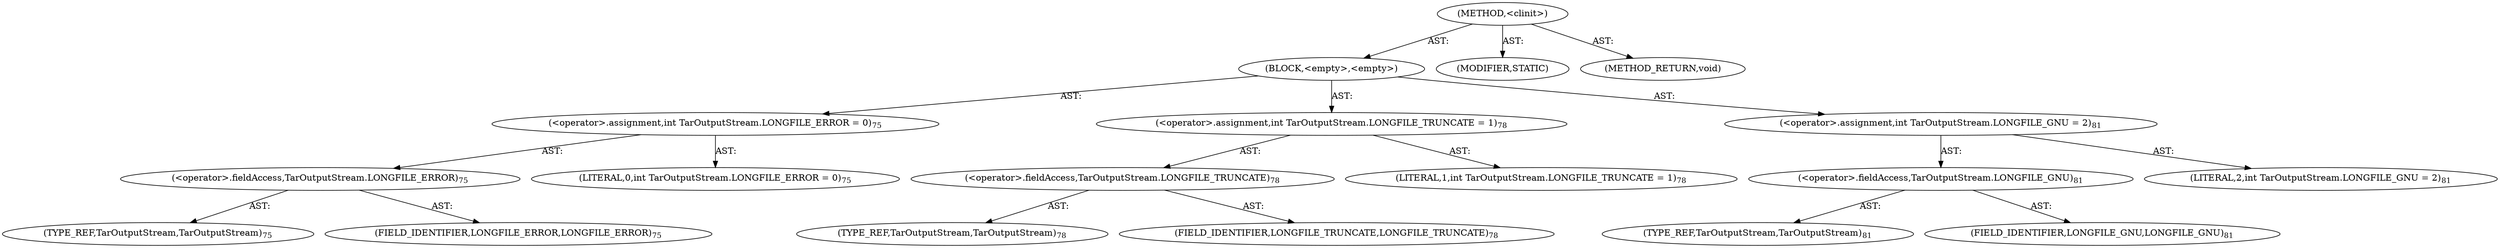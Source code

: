 digraph "&lt;clinit&gt;" {  
"111669149711" [label = <(METHOD,&lt;clinit&gt;)> ]
"25769803810" [label = <(BLOCK,&lt;empty&gt;,&lt;empty&gt;)> ]
"30064771279" [label = <(&lt;operator&gt;.assignment,int TarOutputStream.LONGFILE_ERROR = 0)<SUB>75</SUB>> ]
"30064771280" [label = <(&lt;operator&gt;.fieldAccess,TarOutputStream.LONGFILE_ERROR)<SUB>75</SUB>> ]
"180388626437" [label = <(TYPE_REF,TarOutputStream,TarOutputStream)<SUB>75</SUB>> ]
"55834574934" [label = <(FIELD_IDENTIFIER,LONGFILE_ERROR,LONGFILE_ERROR)<SUB>75</SUB>> ]
"90194313246" [label = <(LITERAL,0,int TarOutputStream.LONGFILE_ERROR = 0)<SUB>75</SUB>> ]
"30064771281" [label = <(&lt;operator&gt;.assignment,int TarOutputStream.LONGFILE_TRUNCATE = 1)<SUB>78</SUB>> ]
"30064771282" [label = <(&lt;operator&gt;.fieldAccess,TarOutputStream.LONGFILE_TRUNCATE)<SUB>78</SUB>> ]
"180388626438" [label = <(TYPE_REF,TarOutputStream,TarOutputStream)<SUB>78</SUB>> ]
"55834574935" [label = <(FIELD_IDENTIFIER,LONGFILE_TRUNCATE,LONGFILE_TRUNCATE)<SUB>78</SUB>> ]
"90194313247" [label = <(LITERAL,1,int TarOutputStream.LONGFILE_TRUNCATE = 1)<SUB>78</SUB>> ]
"30064771283" [label = <(&lt;operator&gt;.assignment,int TarOutputStream.LONGFILE_GNU = 2)<SUB>81</SUB>> ]
"30064771284" [label = <(&lt;operator&gt;.fieldAccess,TarOutputStream.LONGFILE_GNU)<SUB>81</SUB>> ]
"180388626439" [label = <(TYPE_REF,TarOutputStream,TarOutputStream)<SUB>81</SUB>> ]
"55834574936" [label = <(FIELD_IDENTIFIER,LONGFILE_GNU,LONGFILE_GNU)<SUB>81</SUB>> ]
"90194313248" [label = <(LITERAL,2,int TarOutputStream.LONGFILE_GNU = 2)<SUB>81</SUB>> ]
"133143986221" [label = <(MODIFIER,STATIC)> ]
"128849018895" [label = <(METHOD_RETURN,void)> ]
  "111669149711" -> "25769803810"  [ label = "AST: "] 
  "111669149711" -> "133143986221"  [ label = "AST: "] 
  "111669149711" -> "128849018895"  [ label = "AST: "] 
  "25769803810" -> "30064771279"  [ label = "AST: "] 
  "25769803810" -> "30064771281"  [ label = "AST: "] 
  "25769803810" -> "30064771283"  [ label = "AST: "] 
  "30064771279" -> "30064771280"  [ label = "AST: "] 
  "30064771279" -> "90194313246"  [ label = "AST: "] 
  "30064771280" -> "180388626437"  [ label = "AST: "] 
  "30064771280" -> "55834574934"  [ label = "AST: "] 
  "30064771281" -> "30064771282"  [ label = "AST: "] 
  "30064771281" -> "90194313247"  [ label = "AST: "] 
  "30064771282" -> "180388626438"  [ label = "AST: "] 
  "30064771282" -> "55834574935"  [ label = "AST: "] 
  "30064771283" -> "30064771284"  [ label = "AST: "] 
  "30064771283" -> "90194313248"  [ label = "AST: "] 
  "30064771284" -> "180388626439"  [ label = "AST: "] 
  "30064771284" -> "55834574936"  [ label = "AST: "] 
}
